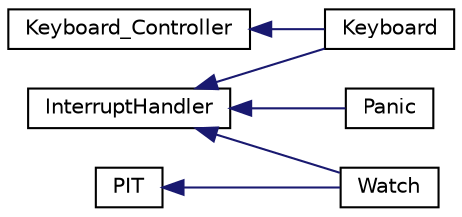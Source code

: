 digraph "Grafische Darstellung der Klassenhierarchie"
{
  bgcolor="transparent";
  edge [fontname="Helvetica",fontsize="10",labelfontname="Helvetica",labelfontsize="10"];
  node [fontname="Helvetica",fontsize="10",shape=record];
  rankdir="LR";
  Node1 [label="InterruptHandler",height=0.2,width=0.4,color="black",URL="$classInterruptHandler.html",tooltip="Basisklasse für die Interruptbehandlung. "];
  Node1 -> Node2 [dir="back",color="midnightblue",fontsize="10",style="solid",fontname="Helvetica"];
  Node2 [label="Keyboard",height=0.2,width=0.4,color="black",URL="$classKeyboard.html",tooltip="Treiber für die Tastatur, incl. Interruptunterstützung. "];
  Node1 -> Node3 [dir="back",color="midnightblue",fontsize="10",style="solid",fontname="Helvetica"];
  Node3 [label="Panic",height=0.2,width=0.4,color="black",URL="$classPanic.html",tooltip="Standardinterruptbehandlungsroutine. "];
  Node1 -> Node4 [dir="back",color="midnightblue",fontsize="10",style="solid",fontname="Helvetica"];
  Node4 [label="Watch",height=0.2,width=0.4,color="black",URL="$classWatch.html"];
  Node5 [label="Keyboard_Controller",height=0.2,width=0.4,color="black",URL="$classKeyboard__Controller.html",tooltip="(PS/2) Tastaturtreiber "];
  Node5 -> Node2 [dir="back",color="midnightblue",fontsize="10",style="solid",fontname="Helvetica"];
  Node6 [label="PIT",height=0.2,width=0.4,color="black",URL="$classPIT.html"];
  Node6 -> Node4 [dir="back",color="midnightblue",fontsize="10",style="solid",fontname="Helvetica"];
}
